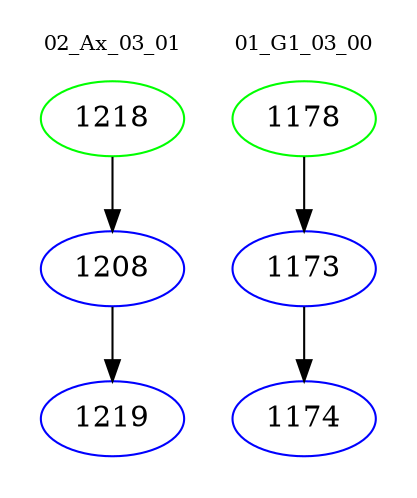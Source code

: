digraph{
subgraph cluster_0 {
color = white
label = "02_Ax_03_01";
fontsize=10;
T0_1218 [label="1218", color="green"]
T0_1218 -> T0_1208 [color="black"]
T0_1208 [label="1208", color="blue"]
T0_1208 -> T0_1219 [color="black"]
T0_1219 [label="1219", color="blue"]
}
subgraph cluster_1 {
color = white
label = "01_G1_03_00";
fontsize=10;
T1_1178 [label="1178", color="green"]
T1_1178 -> T1_1173 [color="black"]
T1_1173 [label="1173", color="blue"]
T1_1173 -> T1_1174 [color="black"]
T1_1174 [label="1174", color="blue"]
}
}
